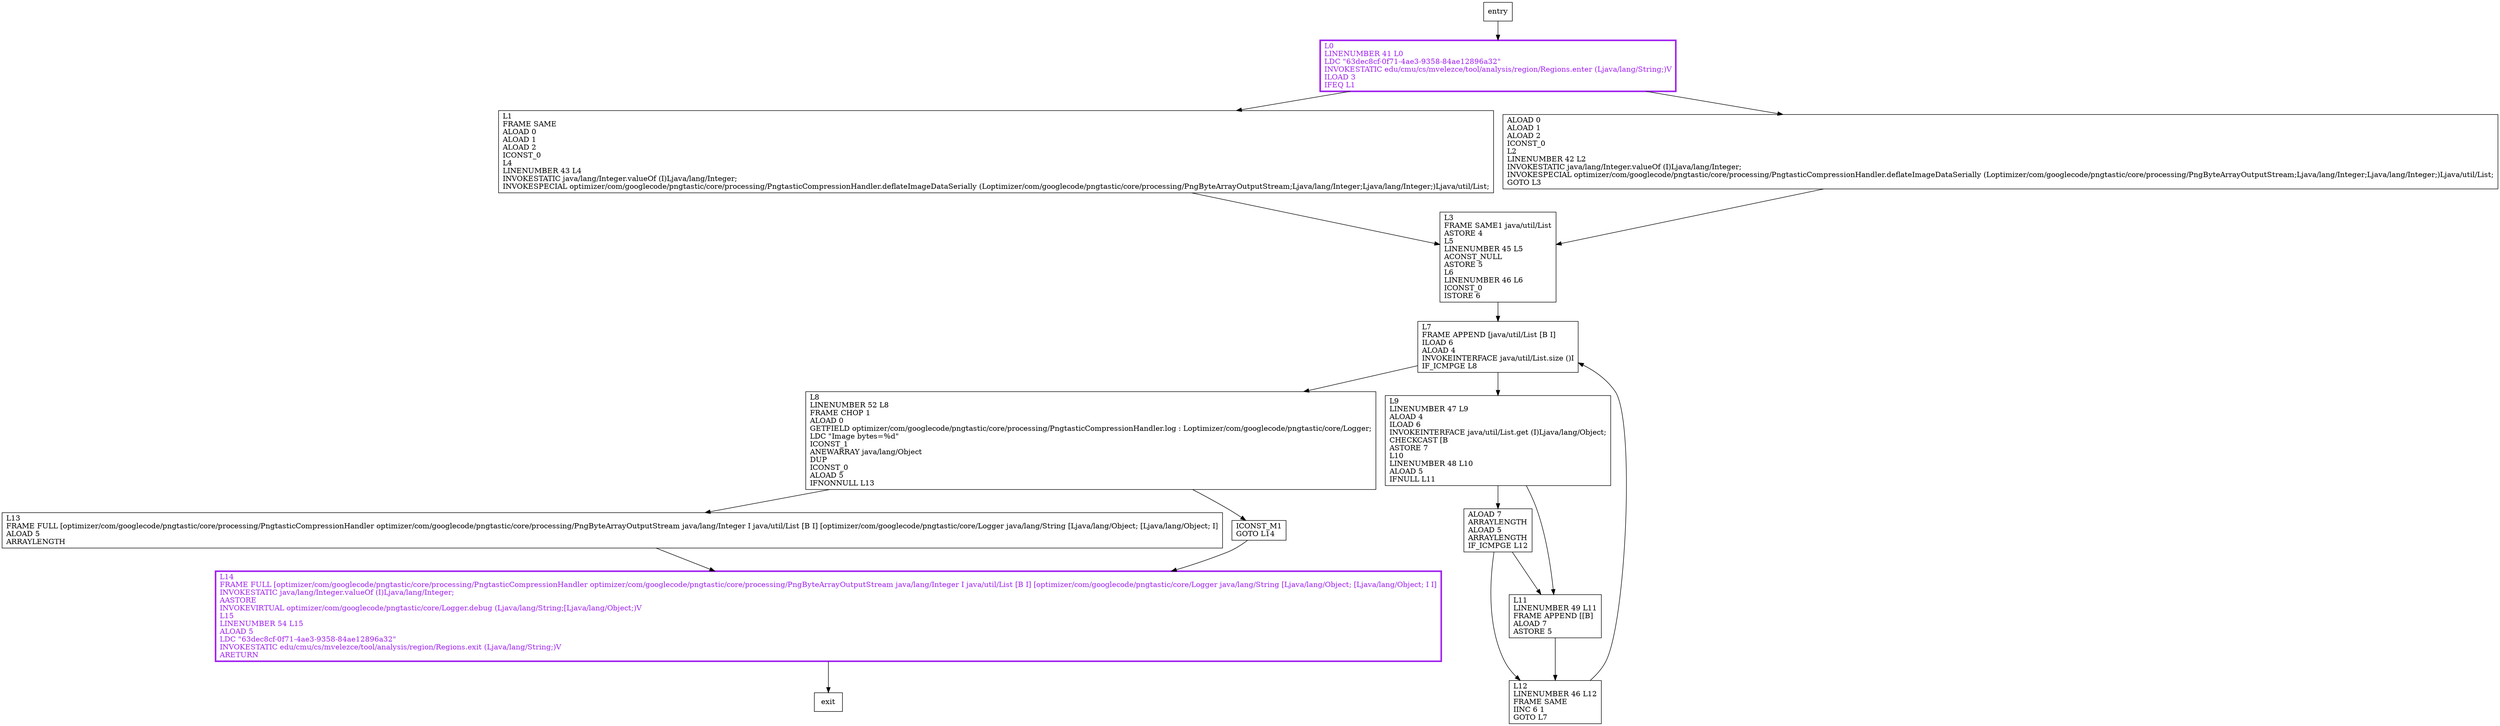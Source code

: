digraph deflate {
node [shape=record];
1813038769 [label="L14\lFRAME FULL [optimizer/com/googlecode/pngtastic/core/processing/PngtasticCompressionHandler optimizer/com/googlecode/pngtastic/core/processing/PngByteArrayOutputStream java/lang/Integer I java/util/List [B I] [optimizer/com/googlecode/pngtastic/core/Logger java/lang/String [Ljava/lang/Object; [Ljava/lang/Object; I I]\lINVOKESTATIC java/lang/Integer.valueOf (I)Ljava/lang/Integer;\lAASTORE\lINVOKEVIRTUAL optimizer/com/googlecode/pngtastic/core/Logger.debug (Ljava/lang/String;[Ljava/lang/Object;)V\lL15\lLINENUMBER 54 L15\lALOAD 5\lLDC \"63dec8cf-0f71-4ae3-9358-84ae12896a32\"\lINVOKESTATIC edu/cmu/cs/mvelezce/tool/analysis/region/Regions.exit (Ljava/lang/String;)V\lARETURN\l"];
661662586 [label="L8\lLINENUMBER 52 L8\lFRAME CHOP 1\lALOAD 0\lGETFIELD optimizer/com/googlecode/pngtastic/core/processing/PngtasticCompressionHandler.log : Loptimizer/com/googlecode/pngtastic/core/Logger;\lLDC \"Image bytes=%d\"\lICONST_1\lANEWARRAY java/lang/Object\lDUP\lICONST_0\lALOAD 5\lIFNONNULL L13\l"];
607904735 [label="L12\lLINENUMBER 46 L12\lFRAME SAME\lIINC 6 1\lGOTO L7\l"];
391047836 [label="ICONST_M1\lGOTO L14\l"];
1365750193 [label="L3\lFRAME SAME1 java/util/List\lASTORE 4\lL5\lLINENUMBER 45 L5\lACONST_NULL\lASTORE 5\lL6\lLINENUMBER 46 L6\lICONST_0\lISTORE 6\l"];
617853821 [label="L13\lFRAME FULL [optimizer/com/googlecode/pngtastic/core/processing/PngtasticCompressionHandler optimizer/com/googlecode/pngtastic/core/processing/PngByteArrayOutputStream java/lang/Integer I java/util/List [B I] [optimizer/com/googlecode/pngtastic/core/Logger java/lang/String [Ljava/lang/Object; [Ljava/lang/Object; I]\lALOAD 5\lARRAYLENGTH\l"];
1848700230 [label="L11\lLINENUMBER 49 L11\lFRAME APPEND [[B]\lALOAD 7\lASTORE 5\l"];
839560475 [label="L1\lFRAME SAME\lALOAD 0\lALOAD 1\lALOAD 2\lICONST_0\lL4\lLINENUMBER 43 L4\lINVOKESTATIC java/lang/Integer.valueOf (I)Ljava/lang/Integer;\lINVOKESPECIAL optimizer/com/googlecode/pngtastic/core/processing/PngtasticCompressionHandler.deflateImageDataSerially (Loptimizer/com/googlecode/pngtastic/core/processing/PngByteArrayOutputStream;Ljava/lang/Integer;Ljava/lang/Integer;)Ljava/util/List;\l"];
1918600708 [label="ALOAD 0\lALOAD 1\lALOAD 2\lICONST_0\lL2\lLINENUMBER 42 L2\lINVOKESTATIC java/lang/Integer.valueOf (I)Ljava/lang/Integer;\lINVOKESPECIAL optimizer/com/googlecode/pngtastic/core/processing/PngtasticCompressionHandler.deflateImageDataSerially (Loptimizer/com/googlecode/pngtastic/core/processing/PngByteArrayOutputStream;Ljava/lang/Integer;Ljava/lang/Integer;)Ljava/util/List;\lGOTO L3\l"];
1089812730 [label="L9\lLINENUMBER 47 L9\lALOAD 4\lILOAD 6\lINVOKEINTERFACE java/util/List.get (I)Ljava/lang/Object;\lCHECKCAST [B\lASTORE 7\lL10\lLINENUMBER 48 L10\lALOAD 5\lIFNULL L11\l"];
45495048 [label="ALOAD 7\lARRAYLENGTH\lALOAD 5\lARRAYLENGTH\lIF_ICMPGE L12\l"];
1013530902 [label="L0\lLINENUMBER 41 L0\lLDC \"63dec8cf-0f71-4ae3-9358-84ae12896a32\"\lINVOKESTATIC edu/cmu/cs/mvelezce/tool/analysis/region/Regions.enter (Ljava/lang/String;)V\lILOAD 3\lIFEQ L1\l"];
1298148682 [label="L7\lFRAME APPEND [java/util/List [B I]\lILOAD 6\lALOAD 4\lINVOKEINTERFACE java/util/List.size ()I\lIF_ICMPGE L8\l"];
entry;
exit;
1813038769 -> exit;
661662586 -> 391047836;
661662586 -> 617853821;
607904735 -> 1298148682;
391047836 -> 1813038769;
1365750193 -> 1298148682;
617853821 -> 1813038769;
entry -> 1013530902;
1848700230 -> 607904735;
839560475 -> 1365750193;
1918600708 -> 1365750193;
1089812730 -> 1848700230;
1089812730 -> 45495048;
45495048 -> 1848700230;
45495048 -> 607904735;
1013530902 -> 839560475;
1013530902 -> 1918600708;
1298148682 -> 661662586;
1298148682 -> 1089812730;
1813038769[fontcolor="purple", penwidth=3, color="purple"];
1013530902[fontcolor="purple", penwidth=3, color="purple"];
}
